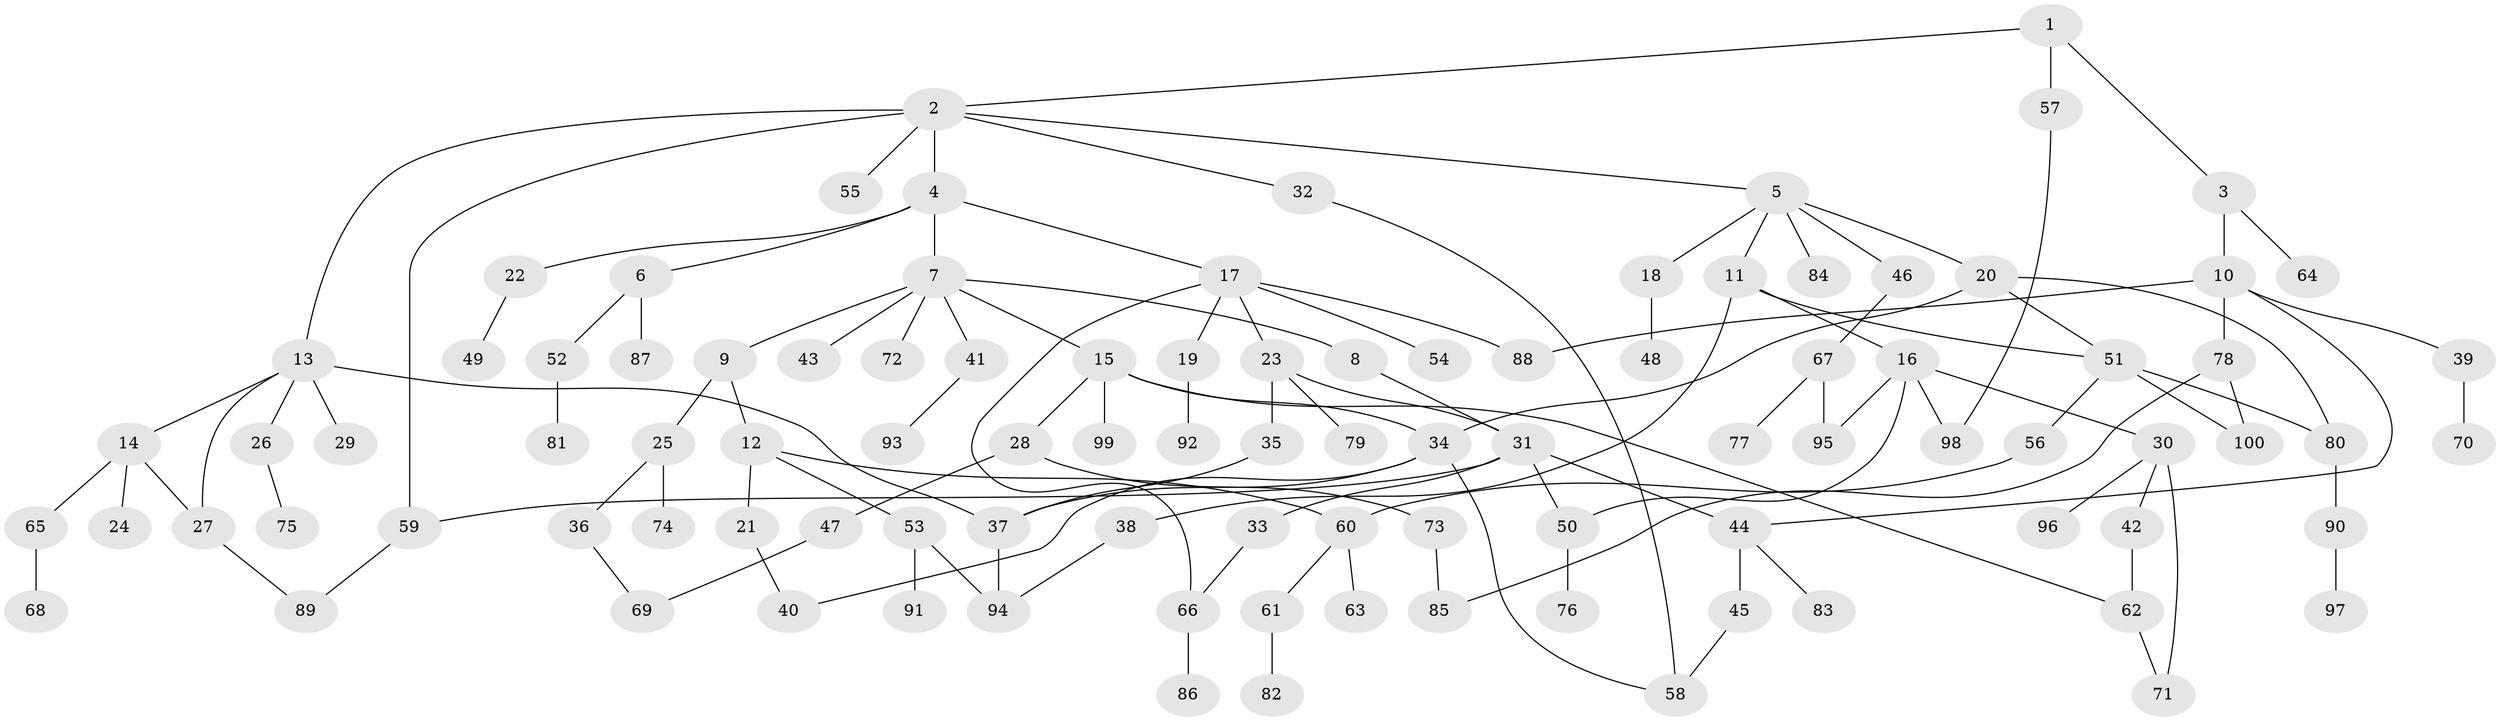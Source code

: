 // Generated by graph-tools (version 1.1) at 2025/11/02/21/25 10:11:06]
// undirected, 100 vertices, 125 edges
graph export_dot {
graph [start="1"]
  node [color=gray90,style=filled];
  1;
  2;
  3;
  4;
  5;
  6;
  7;
  8;
  9;
  10;
  11;
  12;
  13;
  14;
  15;
  16;
  17;
  18;
  19;
  20;
  21;
  22;
  23;
  24;
  25;
  26;
  27;
  28;
  29;
  30;
  31;
  32;
  33;
  34;
  35;
  36;
  37;
  38;
  39;
  40;
  41;
  42;
  43;
  44;
  45;
  46;
  47;
  48;
  49;
  50;
  51;
  52;
  53;
  54;
  55;
  56;
  57;
  58;
  59;
  60;
  61;
  62;
  63;
  64;
  65;
  66;
  67;
  68;
  69;
  70;
  71;
  72;
  73;
  74;
  75;
  76;
  77;
  78;
  79;
  80;
  81;
  82;
  83;
  84;
  85;
  86;
  87;
  88;
  89;
  90;
  91;
  92;
  93;
  94;
  95;
  96;
  97;
  98;
  99;
  100;
  1 -- 2;
  1 -- 3;
  1 -- 57;
  2 -- 4;
  2 -- 5;
  2 -- 13;
  2 -- 32;
  2 -- 55;
  2 -- 59;
  3 -- 10;
  3 -- 64;
  4 -- 6;
  4 -- 7;
  4 -- 17;
  4 -- 22;
  5 -- 11;
  5 -- 18;
  5 -- 20;
  5 -- 46;
  5 -- 84;
  6 -- 52;
  6 -- 87;
  7 -- 8;
  7 -- 9;
  7 -- 15;
  7 -- 41;
  7 -- 43;
  7 -- 72;
  8 -- 31;
  9 -- 12;
  9 -- 25;
  10 -- 39;
  10 -- 44;
  10 -- 78;
  10 -- 88;
  11 -- 16;
  11 -- 38;
  11 -- 51;
  12 -- 21;
  12 -- 53;
  12 -- 60;
  13 -- 14;
  13 -- 26;
  13 -- 29;
  13 -- 37;
  13 -- 27;
  14 -- 24;
  14 -- 27;
  14 -- 65;
  15 -- 28;
  15 -- 34;
  15 -- 99;
  15 -- 62;
  16 -- 30;
  16 -- 50;
  16 -- 95;
  16 -- 98;
  17 -- 19;
  17 -- 23;
  17 -- 54;
  17 -- 88;
  17 -- 66;
  18 -- 48;
  19 -- 92;
  20 -- 51;
  20 -- 80;
  20 -- 34;
  21 -- 40;
  22 -- 49;
  23 -- 35;
  23 -- 79;
  23 -- 31;
  25 -- 36;
  25 -- 74;
  26 -- 75;
  27 -- 89;
  28 -- 47;
  28 -- 73;
  30 -- 42;
  30 -- 71;
  30 -- 96;
  31 -- 33;
  31 -- 59;
  31 -- 44;
  31 -- 50;
  32 -- 58;
  33 -- 66;
  34 -- 40;
  34 -- 58;
  34 -- 37;
  35 -- 37;
  36 -- 69;
  37 -- 94;
  38 -- 94;
  39 -- 70;
  41 -- 93;
  42 -- 62;
  44 -- 45;
  44 -- 83;
  45 -- 58;
  46 -- 67;
  47 -- 69;
  50 -- 76;
  51 -- 56;
  51 -- 80;
  51 -- 100;
  52 -- 81;
  53 -- 91;
  53 -- 94;
  56 -- 60;
  57 -- 98;
  59 -- 89;
  60 -- 61;
  60 -- 63;
  61 -- 82;
  62 -- 71;
  65 -- 68;
  66 -- 86;
  67 -- 77;
  67 -- 95;
  73 -- 85;
  78 -- 100;
  78 -- 85;
  80 -- 90;
  90 -- 97;
}
